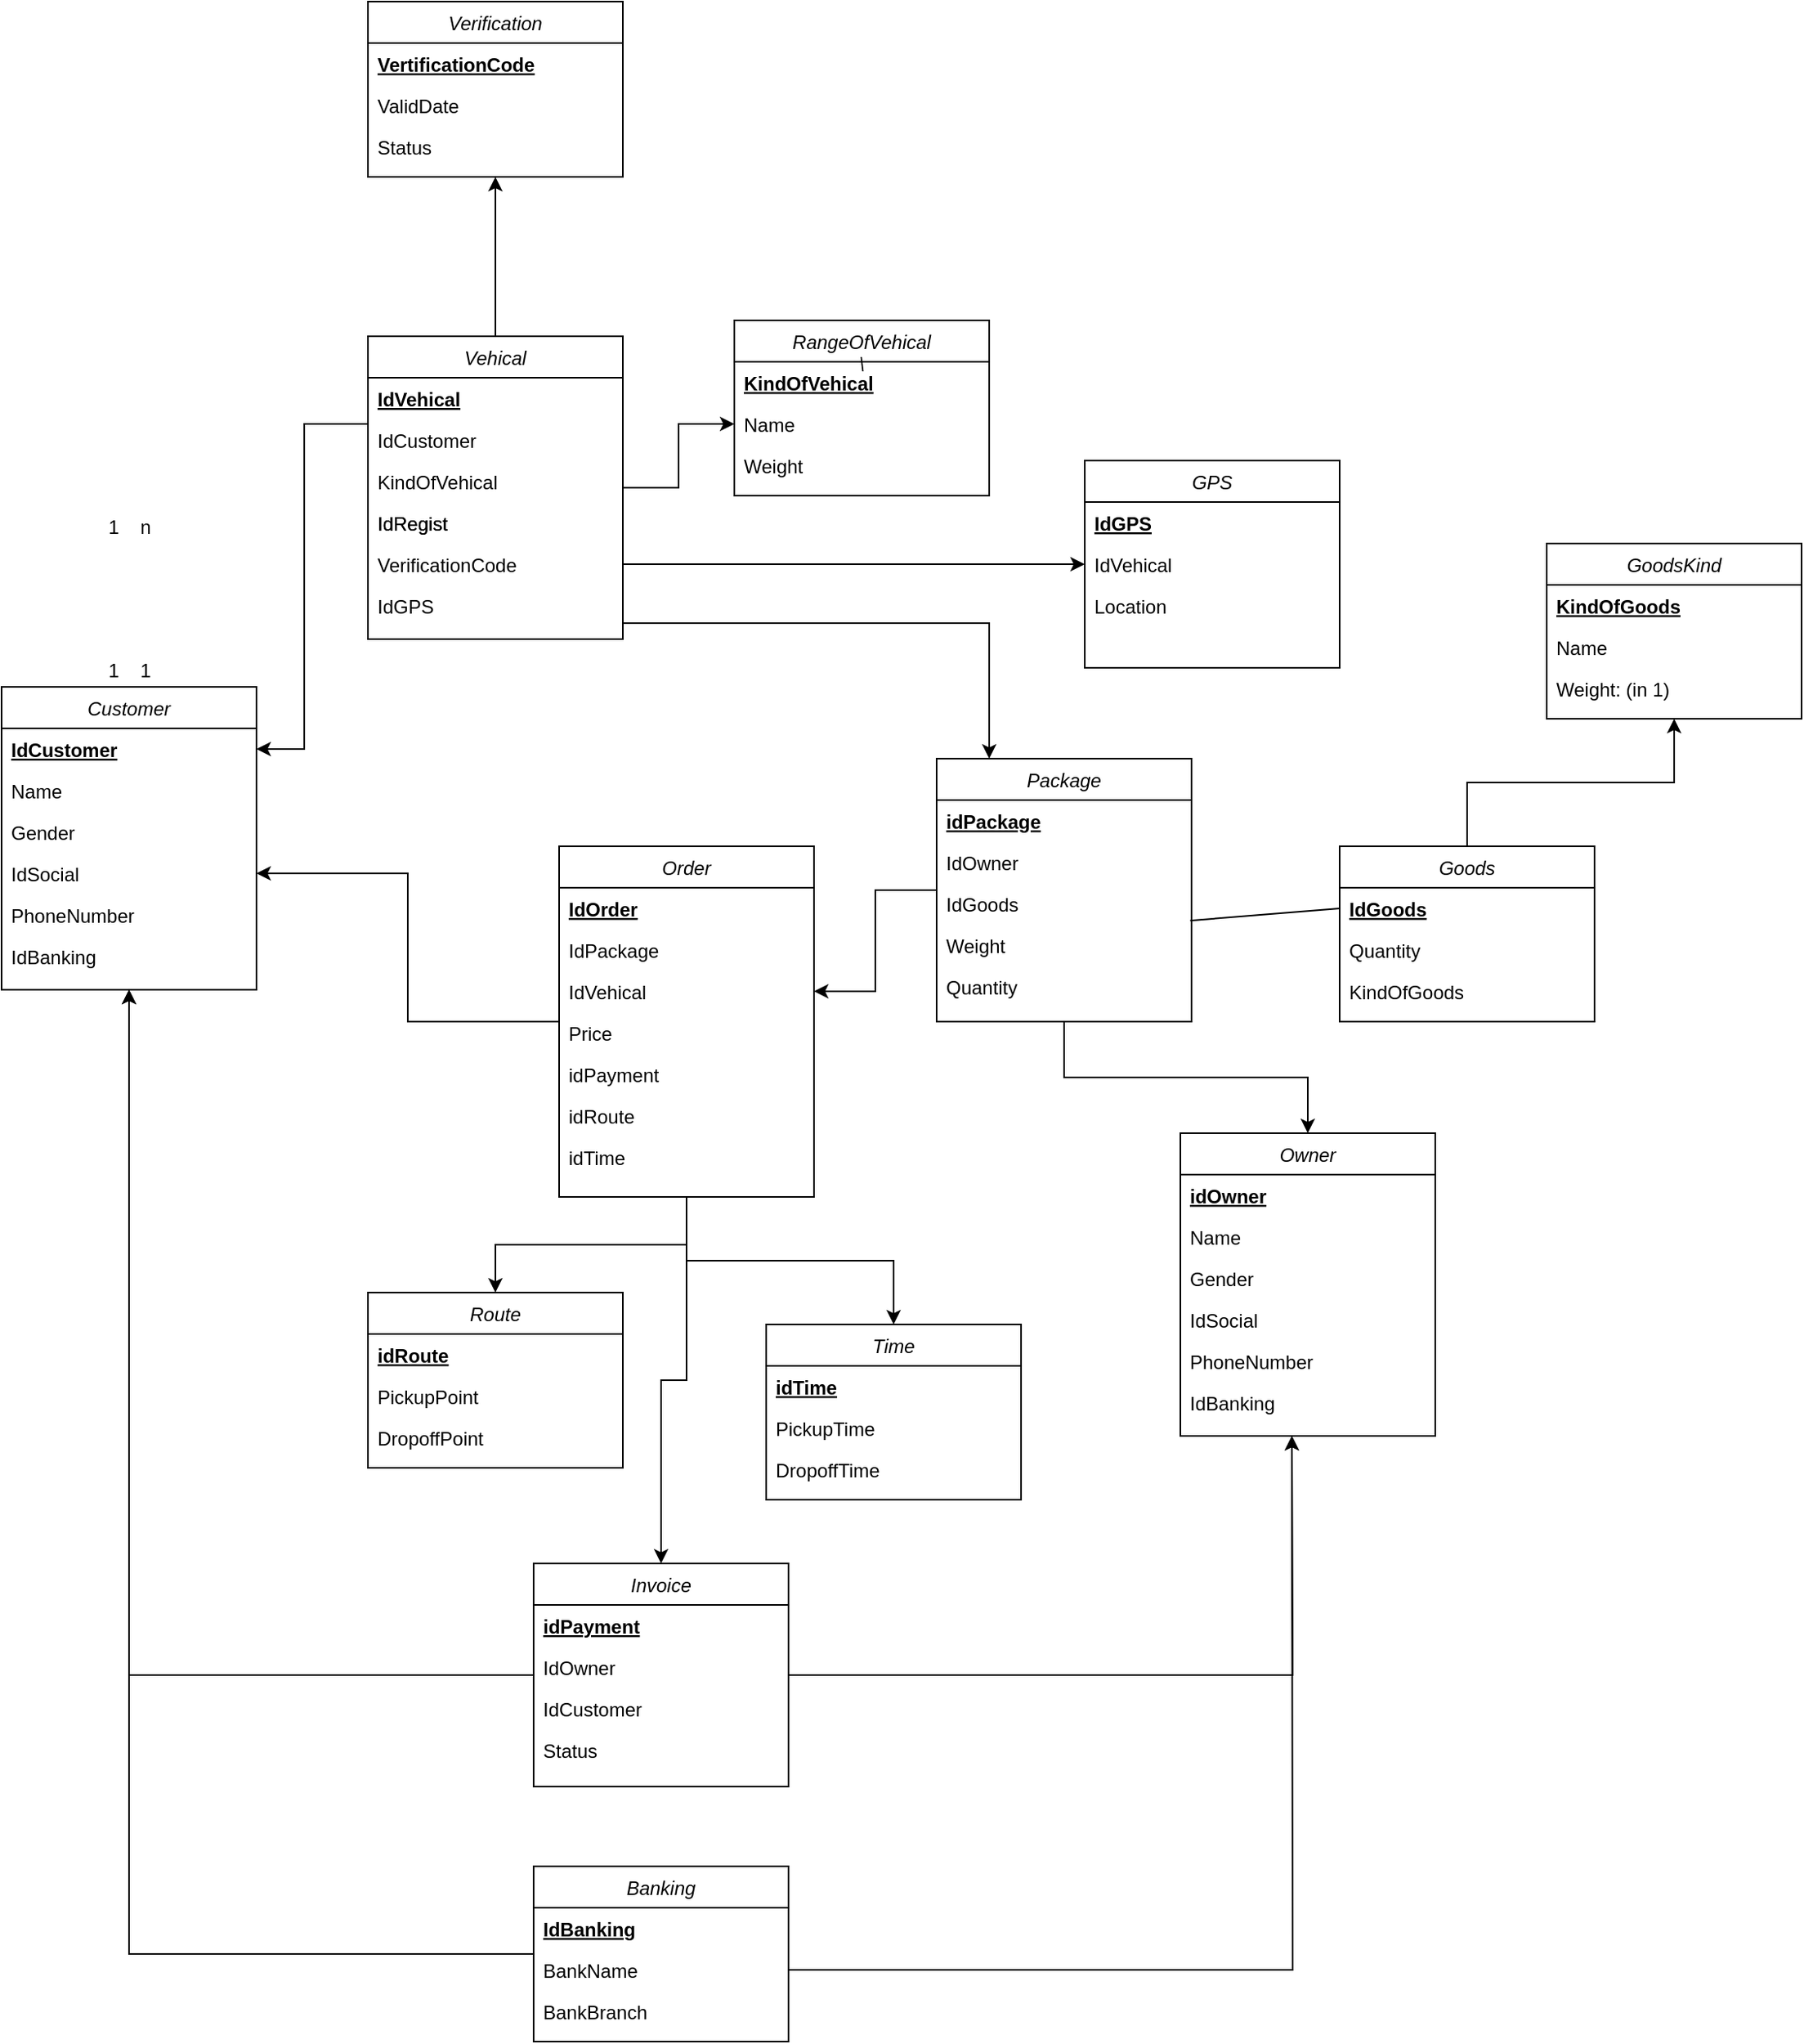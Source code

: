 <mxfile version="14.9.5" type="github"><diagram id="C5RBs43oDa-KdzZeNtuy" name="Page-1"><mxGraphModel dx="1396" dy="2053" grid="1" gridSize="10" guides="1" tooltips="1" connect="1" arrows="1" fold="1" page="1" pageScale="1" pageWidth="827" pageHeight="1169" math="0" shadow="0"><root><mxCell id="WIyWlLk6GJQsqaUBKTNV-0"/><mxCell id="WIyWlLk6GJQsqaUBKTNV-1" parent="WIyWlLk6GJQsqaUBKTNV-0"/><mxCell id="zkfFHV4jXpPFQw0GAbJ--0" value="Customer" style="swimlane;fontStyle=2;align=center;verticalAlign=top;childLayout=stackLayout;horizontal=1;startSize=26;horizontalStack=0;resizeParent=1;resizeLast=0;collapsible=1;marginBottom=0;rounded=0;shadow=0;strokeWidth=1;" parent="WIyWlLk6GJQsqaUBKTNV-1" vertex="1"><mxGeometry x="80" y="250" width="160" height="190" as="geometry"><mxRectangle x="230" y="140" width="160" height="26" as="alternateBounds"/></mxGeometry></mxCell><mxCell id="zkfFHV4jXpPFQw0GAbJ--1" value="IdCustomer" style="text;align=left;verticalAlign=top;spacingLeft=4;spacingRight=4;overflow=hidden;rotatable=0;points=[[0,0.5],[1,0.5]];portConstraint=eastwest;fontStyle=5" parent="zkfFHV4jXpPFQw0GAbJ--0" vertex="1"><mxGeometry y="26" width="160" height="26" as="geometry"/></mxCell><mxCell id="zkfFHV4jXpPFQw0GAbJ--2" value="Name" style="text;align=left;verticalAlign=top;spacingLeft=4;spacingRight=4;overflow=hidden;rotatable=0;points=[[0,0.5],[1,0.5]];portConstraint=eastwest;rounded=0;shadow=0;html=0;" parent="zkfFHV4jXpPFQw0GAbJ--0" vertex="1"><mxGeometry y="52" width="160" height="26" as="geometry"/></mxCell><mxCell id="zkfFHV4jXpPFQw0GAbJ--3" value="Gender" style="text;align=left;verticalAlign=top;spacingLeft=4;spacingRight=4;overflow=hidden;rotatable=0;points=[[0,0.5],[1,0.5]];portConstraint=eastwest;rounded=0;shadow=0;html=0;" parent="zkfFHV4jXpPFQw0GAbJ--0" vertex="1"><mxGeometry y="78" width="160" height="26" as="geometry"/></mxCell><mxCell id="LbnOYdS_xRsqvD0Dt-BC-5" value="IdSocial&#10;" style="text;align=left;verticalAlign=top;spacingLeft=4;spacingRight=4;overflow=hidden;rotatable=0;points=[[0,0.5],[1,0.5]];portConstraint=eastwest;rounded=0;shadow=0;html=0;" vertex="1" parent="zkfFHV4jXpPFQw0GAbJ--0"><mxGeometry y="104" width="160" height="26" as="geometry"/></mxCell><mxCell id="LbnOYdS_xRsqvD0Dt-BC-7" value="PhoneNumber&#10;" style="text;align=left;verticalAlign=top;spacingLeft=4;spacingRight=4;overflow=hidden;rotatable=0;points=[[0,0.5],[1,0.5]];portConstraint=eastwest;rounded=0;shadow=0;html=0;" vertex="1" parent="zkfFHV4jXpPFQw0GAbJ--0"><mxGeometry y="130" width="160" height="26" as="geometry"/></mxCell><mxCell id="LbnOYdS_xRsqvD0Dt-BC-6" value="IdBanking&#10;" style="text;align=left;verticalAlign=top;spacingLeft=4;spacingRight=4;overflow=hidden;rotatable=0;points=[[0,0.5],[1,0.5]];portConstraint=eastwest;rounded=0;shadow=0;html=0;" vertex="1" parent="zkfFHV4jXpPFQw0GAbJ--0"><mxGeometry y="156" width="160" height="26" as="geometry"/></mxCell><mxCell id="LbnOYdS_xRsqvD0Dt-BC-23" style="edgeStyle=orthogonalEdgeStyle;rounded=0;orthogonalLoop=1;jettySize=auto;html=1;" edge="1" parent="WIyWlLk6GJQsqaUBKTNV-1" source="LbnOYdS_xRsqvD0Dt-BC-8" target="zkfFHV4jXpPFQw0GAbJ--0"><mxGeometry relative="1" as="geometry"/></mxCell><mxCell id="LbnOYdS_xRsqvD0Dt-BC-8" value="Banking" style="swimlane;fontStyle=2;align=center;verticalAlign=top;childLayout=stackLayout;horizontal=1;startSize=26;horizontalStack=0;resizeParent=1;resizeLast=0;collapsible=1;marginBottom=0;rounded=0;shadow=0;strokeWidth=1;" vertex="1" parent="WIyWlLk6GJQsqaUBKTNV-1"><mxGeometry x="414" y="990" width="160" height="110" as="geometry"><mxRectangle x="230" y="140" width="160" height="26" as="alternateBounds"/></mxGeometry></mxCell><mxCell id="LbnOYdS_xRsqvD0Dt-BC-9" value="IdBanking&#10;" style="text;align=left;verticalAlign=top;spacingLeft=4;spacingRight=4;overflow=hidden;rotatable=0;points=[[0,0.5],[1,0.5]];portConstraint=eastwest;fontStyle=5" vertex="1" parent="LbnOYdS_xRsqvD0Dt-BC-8"><mxGeometry y="26" width="160" height="26" as="geometry"/></mxCell><mxCell id="LbnOYdS_xRsqvD0Dt-BC-10" value="BankName" style="text;align=left;verticalAlign=top;spacingLeft=4;spacingRight=4;overflow=hidden;rotatable=0;points=[[0,0.5],[1,0.5]];portConstraint=eastwest;rounded=0;shadow=0;html=0;" vertex="1" parent="LbnOYdS_xRsqvD0Dt-BC-8"><mxGeometry y="52" width="160" height="26" as="geometry"/></mxCell><mxCell id="LbnOYdS_xRsqvD0Dt-BC-13" value="BankBranch&#10;" style="text;align=left;verticalAlign=top;spacingLeft=4;spacingRight=4;overflow=hidden;rotatable=0;points=[[0,0.5],[1,0.5]];portConstraint=eastwest;rounded=0;shadow=0;html=0;" vertex="1" parent="LbnOYdS_xRsqvD0Dt-BC-8"><mxGeometry y="78" width="160" height="26" as="geometry"/></mxCell><mxCell id="LbnOYdS_xRsqvD0Dt-BC-16" value="1" style="text;html=1;align=center;verticalAlign=middle;resizable=0;points=[];autosize=1;strokeColor=none;" vertex="1" parent="WIyWlLk6GJQsqaUBKTNV-1"><mxGeometry x="140" y="230" width="20" height="20" as="geometry"/></mxCell><mxCell id="LbnOYdS_xRsqvD0Dt-BC-17" value="n" style="text;html=1;align=center;verticalAlign=middle;resizable=0;points=[];autosize=1;strokeColor=none;" vertex="1" parent="WIyWlLk6GJQsqaUBKTNV-1"><mxGeometry x="160" y="140" width="20" height="20" as="geometry"/></mxCell><mxCell id="LbnOYdS_xRsqvD0Dt-BC-18" value="1" style="text;html=1;align=center;verticalAlign=middle;resizable=0;points=[];autosize=1;strokeColor=none;" vertex="1" parent="WIyWlLk6GJQsqaUBKTNV-1"><mxGeometry x="140" y="140" width="20" height="20" as="geometry"/></mxCell><mxCell id="LbnOYdS_xRsqvD0Dt-BC-19" value="1" style="text;html=1;align=center;verticalAlign=middle;resizable=0;points=[];autosize=1;strokeColor=none;" vertex="1" parent="WIyWlLk6GJQsqaUBKTNV-1"><mxGeometry x="160" y="230" width="20" height="20" as="geometry"/></mxCell><mxCell id="LbnOYdS_xRsqvD0Dt-BC-39" style="edgeStyle=orthogonalEdgeStyle;rounded=0;orthogonalLoop=1;jettySize=auto;html=1;entryX=1;entryY=0.5;entryDx=0;entryDy=0;" edge="1" parent="WIyWlLk6GJQsqaUBKTNV-1" source="LbnOYdS_xRsqvD0Dt-BC-24" target="zkfFHV4jXpPFQw0GAbJ--1"><mxGeometry relative="1" as="geometry"><Array as="points"><mxPoint x="270" y="85"/><mxPoint x="270" y="289"/></Array></mxGeometry></mxCell><mxCell id="LbnOYdS_xRsqvD0Dt-BC-41" style="edgeStyle=orthogonalEdgeStyle;rounded=0;orthogonalLoop=1;jettySize=auto;html=1;entryX=0;entryY=0.5;entryDx=0;entryDy=0;" edge="1" parent="WIyWlLk6GJQsqaUBKTNV-1" source="LbnOYdS_xRsqvD0Dt-BC-24" target="LbnOYdS_xRsqvD0Dt-BC-33"><mxGeometry relative="1" as="geometry"/></mxCell><mxCell id="LbnOYdS_xRsqvD0Dt-BC-134" style="edgeStyle=orthogonalEdgeStyle;rounded=0;orthogonalLoop=1;jettySize=auto;html=1;entryX=0.5;entryY=1;entryDx=0;entryDy=0;" edge="1" parent="WIyWlLk6GJQsqaUBKTNV-1" source="LbnOYdS_xRsqvD0Dt-BC-24" target="LbnOYdS_xRsqvD0Dt-BC-125"><mxGeometry relative="1" as="geometry"/></mxCell><mxCell id="LbnOYdS_xRsqvD0Dt-BC-143" style="edgeStyle=orthogonalEdgeStyle;rounded=0;orthogonalLoop=1;jettySize=auto;html=1;" edge="1" parent="WIyWlLk6GJQsqaUBKTNV-1" source="LbnOYdS_xRsqvD0Dt-BC-24" target="LbnOYdS_xRsqvD0Dt-BC-59"><mxGeometry relative="1" as="geometry"><Array as="points"><mxPoint x="700" y="210"/></Array></mxGeometry></mxCell><mxCell id="LbnOYdS_xRsqvD0Dt-BC-24" value="Vehical&#10;" style="swimlane;fontStyle=2;align=center;verticalAlign=top;childLayout=stackLayout;horizontal=1;startSize=26;horizontalStack=0;resizeParent=1;resizeLast=0;collapsible=1;marginBottom=0;rounded=0;shadow=0;strokeWidth=1;" vertex="1" parent="WIyWlLk6GJQsqaUBKTNV-1"><mxGeometry x="310" y="30" width="160" height="190" as="geometry"><mxRectangle x="230" y="140" width="160" height="26" as="alternateBounds"/></mxGeometry></mxCell><mxCell id="LbnOYdS_xRsqvD0Dt-BC-25" value="IdVehical&#10;" style="text;align=left;verticalAlign=top;spacingLeft=4;spacingRight=4;overflow=hidden;rotatable=0;points=[[0,0.5],[1,0.5]];portConstraint=eastwest;fontStyle=5" vertex="1" parent="LbnOYdS_xRsqvD0Dt-BC-24"><mxGeometry y="26" width="160" height="26" as="geometry"/></mxCell><mxCell id="LbnOYdS_xRsqvD0Dt-BC-26" value="IdCustomer" style="text;align=left;verticalAlign=top;spacingLeft=4;spacingRight=4;overflow=hidden;rotatable=0;points=[[0,0.5],[1,0.5]];portConstraint=eastwest;rounded=0;shadow=0;html=0;" vertex="1" parent="LbnOYdS_xRsqvD0Dt-BC-24"><mxGeometry y="52" width="160" height="26" as="geometry"/></mxCell><mxCell id="LbnOYdS_xRsqvD0Dt-BC-27" value="KindOfVehical&#10;&#10;" style="text;align=left;verticalAlign=top;spacingLeft=4;spacingRight=4;overflow=hidden;rotatable=0;points=[[0,0.5],[1,0.5]];portConstraint=eastwest;rounded=0;shadow=0;html=0;" vertex="1" parent="LbnOYdS_xRsqvD0Dt-BC-24"><mxGeometry y="78" width="160" height="26" as="geometry"/></mxCell><mxCell id="LbnOYdS_xRsqvD0Dt-BC-75" value="IdRegist" style="text;align=left;verticalAlign=top;spacingLeft=4;spacingRight=4;overflow=hidden;rotatable=0;points=[[0,0.5],[1,0.5]];portConstraint=eastwest;rounded=0;shadow=0;html=0;" vertex="1" parent="LbnOYdS_xRsqvD0Dt-BC-24"><mxGeometry y="104" width="160" height="26" as="geometry"/></mxCell><mxCell id="LbnOYdS_xRsqvD0Dt-BC-76" value="VerificationCode" style="text;align=left;verticalAlign=top;spacingLeft=4;spacingRight=4;overflow=hidden;rotatable=0;points=[[0,0.5],[1,0.5]];portConstraint=eastwest;rounded=0;shadow=0;html=0;" vertex="1" parent="LbnOYdS_xRsqvD0Dt-BC-24"><mxGeometry y="130" width="160" height="26" as="geometry"/></mxCell><mxCell id="LbnOYdS_xRsqvD0Dt-BC-86" value="IdGPS" style="text;align=left;verticalAlign=top;spacingLeft=4;spacingRight=4;overflow=hidden;rotatable=0;points=[[0,0.5],[1,0.5]];portConstraint=eastwest;rounded=0;shadow=0;html=0;" vertex="1" parent="LbnOYdS_xRsqvD0Dt-BC-24"><mxGeometry y="156" width="160" height="26" as="geometry"/></mxCell><mxCell id="LbnOYdS_xRsqvD0Dt-BC-31" value="RangeOfVehical&#10;\" style="swimlane;fontStyle=2;align=center;verticalAlign=top;childLayout=stackLayout;horizontal=1;startSize=26;horizontalStack=0;resizeParent=1;resizeLast=0;collapsible=1;marginBottom=0;rounded=0;shadow=0;strokeWidth=1;" vertex="1" parent="WIyWlLk6GJQsqaUBKTNV-1"><mxGeometry x="540" y="20" width="160" height="110" as="geometry"><mxRectangle x="230" y="140" width="160" height="26" as="alternateBounds"/></mxGeometry></mxCell><mxCell id="LbnOYdS_xRsqvD0Dt-BC-32" value="KindOfVehical" style="text;align=left;verticalAlign=top;spacingLeft=4;spacingRight=4;overflow=hidden;rotatable=0;points=[[0,0.5],[1,0.5]];portConstraint=eastwest;fontStyle=5" vertex="1" parent="LbnOYdS_xRsqvD0Dt-BC-31"><mxGeometry y="26" width="160" height="26" as="geometry"/></mxCell><mxCell id="LbnOYdS_xRsqvD0Dt-BC-33" value="Name" style="text;align=left;verticalAlign=top;spacingLeft=4;spacingRight=4;overflow=hidden;rotatable=0;points=[[0,0.5],[1,0.5]];portConstraint=eastwest;rounded=0;shadow=0;html=0;" vertex="1" parent="LbnOYdS_xRsqvD0Dt-BC-31"><mxGeometry y="52" width="160" height="26" as="geometry"/></mxCell><mxCell id="LbnOYdS_xRsqvD0Dt-BC-34" value="Weight" style="text;align=left;verticalAlign=top;spacingLeft=4;spacingRight=4;overflow=hidden;rotatable=0;points=[[0,0.5],[1,0.5]];portConstraint=eastwest;rounded=0;shadow=0;html=0;" vertex="1" parent="LbnOYdS_xRsqvD0Dt-BC-31"><mxGeometry y="78" width="160" height="26" as="geometry"/></mxCell><mxCell id="LbnOYdS_xRsqvD0Dt-BC-58" style="edgeStyle=orthogonalEdgeStyle;rounded=0;orthogonalLoop=1;jettySize=auto;html=1;entryX=0.5;entryY=1;entryDx=0;entryDy=0;" edge="1" parent="WIyWlLk6GJQsqaUBKTNV-1" source="LbnOYdS_xRsqvD0Dt-BC-42" target="LbnOYdS_xRsqvD0Dt-BC-50"><mxGeometry relative="1" as="geometry"/></mxCell><mxCell id="LbnOYdS_xRsqvD0Dt-BC-42" value="Goods" style="swimlane;fontStyle=2;align=center;verticalAlign=top;childLayout=stackLayout;horizontal=1;startSize=26;horizontalStack=0;resizeParent=1;resizeLast=0;collapsible=1;marginBottom=0;rounded=0;shadow=0;strokeWidth=1;" vertex="1" parent="WIyWlLk6GJQsqaUBKTNV-1"><mxGeometry x="920" y="350" width="160" height="110" as="geometry"><mxRectangle x="230" y="140" width="160" height="26" as="alternateBounds"/></mxGeometry></mxCell><mxCell id="LbnOYdS_xRsqvD0Dt-BC-43" value="IdGoods&#10;" style="text;align=left;verticalAlign=top;spacingLeft=4;spacingRight=4;overflow=hidden;rotatable=0;points=[[0,0.5],[1,0.5]];portConstraint=eastwest;fontStyle=5" vertex="1" parent="LbnOYdS_xRsqvD0Dt-BC-42"><mxGeometry y="26" width="160" height="26" as="geometry"/></mxCell><mxCell id="LbnOYdS_xRsqvD0Dt-BC-44" value="Quantity" style="text;align=left;verticalAlign=top;spacingLeft=4;spacingRight=4;overflow=hidden;rotatable=0;points=[[0,0.5],[1,0.5]];portConstraint=eastwest;rounded=0;shadow=0;html=0;" vertex="1" parent="LbnOYdS_xRsqvD0Dt-BC-42"><mxGeometry y="52" width="160" height="26" as="geometry"/></mxCell><mxCell id="LbnOYdS_xRsqvD0Dt-BC-45" value="KindOfGoods&#10;" style="text;align=left;verticalAlign=top;spacingLeft=4;spacingRight=4;overflow=hidden;rotatable=0;points=[[0,0.5],[1,0.5]];portConstraint=eastwest;rounded=0;shadow=0;html=0;" vertex="1" parent="LbnOYdS_xRsqvD0Dt-BC-42"><mxGeometry y="78" width="160" height="26" as="geometry"/></mxCell><mxCell id="LbnOYdS_xRsqvD0Dt-BC-50" value="GoodsKind" style="swimlane;fontStyle=2;align=center;verticalAlign=top;childLayout=stackLayout;horizontal=1;startSize=26;horizontalStack=0;resizeParent=1;resizeLast=0;collapsible=1;marginBottom=0;rounded=0;shadow=0;strokeWidth=1;" vertex="1" parent="WIyWlLk6GJQsqaUBKTNV-1"><mxGeometry x="1050" y="160" width="160" height="110" as="geometry"><mxRectangle x="230" y="140" width="160" height="26" as="alternateBounds"/></mxGeometry></mxCell><mxCell id="LbnOYdS_xRsqvD0Dt-BC-51" value="KindOfGoods" style="text;align=left;verticalAlign=top;spacingLeft=4;spacingRight=4;overflow=hidden;rotatable=0;points=[[0,0.5],[1,0.5]];portConstraint=eastwest;fontStyle=5" vertex="1" parent="LbnOYdS_xRsqvD0Dt-BC-50"><mxGeometry y="26" width="160" height="26" as="geometry"/></mxCell><mxCell id="LbnOYdS_xRsqvD0Dt-BC-52" value="Name" style="text;align=left;verticalAlign=top;spacingLeft=4;spacingRight=4;overflow=hidden;rotatable=0;points=[[0,0.5],[1,0.5]];portConstraint=eastwest;rounded=0;shadow=0;html=0;" vertex="1" parent="LbnOYdS_xRsqvD0Dt-BC-50"><mxGeometry y="52" width="160" height="26" as="geometry"/></mxCell><mxCell id="LbnOYdS_xRsqvD0Dt-BC-53" value="Weight: (in 1)" style="text;align=left;verticalAlign=top;spacingLeft=4;spacingRight=4;overflow=hidden;rotatable=0;points=[[0,0.5],[1,0.5]];portConstraint=eastwest;rounded=0;shadow=0;html=0;" vertex="1" parent="LbnOYdS_xRsqvD0Dt-BC-50"><mxGeometry y="78" width="160" height="26" as="geometry"/></mxCell><mxCell id="LbnOYdS_xRsqvD0Dt-BC-89" style="edgeStyle=orthogonalEdgeStyle;rounded=0;orthogonalLoop=1;jettySize=auto;html=1;entryX=1;entryY=0.5;entryDx=0;entryDy=0;" edge="1" parent="WIyWlLk6GJQsqaUBKTNV-1" source="LbnOYdS_xRsqvD0Dt-BC-59" target="LbnOYdS_xRsqvD0Dt-BC-70"><mxGeometry relative="1" as="geometry"/></mxCell><mxCell id="LbnOYdS_xRsqvD0Dt-BC-144" style="edgeStyle=orthogonalEdgeStyle;rounded=0;orthogonalLoop=1;jettySize=auto;html=1;entryX=0.5;entryY=0;entryDx=0;entryDy=0;" edge="1" parent="WIyWlLk6GJQsqaUBKTNV-1" source="LbnOYdS_xRsqvD0Dt-BC-59" target="LbnOYdS_xRsqvD0Dt-BC-112"><mxGeometry relative="1" as="geometry"/></mxCell><mxCell id="LbnOYdS_xRsqvD0Dt-BC-59" value="Package&#10;" style="swimlane;fontStyle=2;align=center;verticalAlign=top;childLayout=stackLayout;horizontal=1;startSize=26;horizontalStack=0;resizeParent=1;resizeLast=0;collapsible=1;marginBottom=0;rounded=0;shadow=0;strokeWidth=1;" vertex="1" parent="WIyWlLk6GJQsqaUBKTNV-1"><mxGeometry x="667" y="295" width="160" height="165" as="geometry"><mxRectangle x="230" y="140" width="160" height="26" as="alternateBounds"/></mxGeometry></mxCell><mxCell id="LbnOYdS_xRsqvD0Dt-BC-60" value="idPackage" style="text;align=left;verticalAlign=top;spacingLeft=4;spacingRight=4;overflow=hidden;rotatable=0;points=[[0,0.5],[1,0.5]];portConstraint=eastwest;fontStyle=5" vertex="1" parent="LbnOYdS_xRsqvD0Dt-BC-59"><mxGeometry y="26" width="160" height="26" as="geometry"/></mxCell><mxCell id="LbnOYdS_xRsqvD0Dt-BC-61" value="IdOwner" style="text;align=left;verticalAlign=top;spacingLeft=4;spacingRight=4;overflow=hidden;rotatable=0;points=[[0,0.5],[1,0.5]];portConstraint=eastwest;rounded=0;shadow=0;html=0;" vertex="1" parent="LbnOYdS_xRsqvD0Dt-BC-59"><mxGeometry y="52" width="160" height="26" as="geometry"/></mxCell><mxCell id="LbnOYdS_xRsqvD0Dt-BC-62" value="IdGoods" style="text;align=left;verticalAlign=top;spacingLeft=4;spacingRight=4;overflow=hidden;rotatable=0;points=[[0,0.5],[1,0.5]];portConstraint=eastwest;rounded=0;shadow=0;html=0;" vertex="1" parent="LbnOYdS_xRsqvD0Dt-BC-59"><mxGeometry y="78" width="160" height="26" as="geometry"/></mxCell><mxCell id="LbnOYdS_xRsqvD0Dt-BC-64" value="Weight" style="text;align=left;verticalAlign=top;spacingLeft=4;spacingRight=4;overflow=hidden;rotatable=0;points=[[0,0.5],[1,0.5]];portConstraint=eastwest;rounded=0;shadow=0;html=0;" vertex="1" parent="LbnOYdS_xRsqvD0Dt-BC-59"><mxGeometry y="104" width="160" height="26" as="geometry"/></mxCell><mxCell id="LbnOYdS_xRsqvD0Dt-BC-65" value="Quantity" style="text;align=left;verticalAlign=top;spacingLeft=4;spacingRight=4;overflow=hidden;rotatable=0;points=[[0,0.5],[1,0.5]];portConstraint=eastwest;rounded=0;shadow=0;html=0;" vertex="1" parent="LbnOYdS_xRsqvD0Dt-BC-59"><mxGeometry y="130" width="160" height="26" as="geometry"/></mxCell><mxCell id="LbnOYdS_xRsqvD0Dt-BC-66" value="" style="endArrow=none;html=1;exitX=0;exitY=0.5;exitDx=0;exitDy=0;entryX=0.995;entryY=-0.092;entryDx=0;entryDy=0;entryPerimeter=0;" edge="1" parent="WIyWlLk6GJQsqaUBKTNV-1" source="LbnOYdS_xRsqvD0Dt-BC-43" target="LbnOYdS_xRsqvD0Dt-BC-64"><mxGeometry width="50" height="50" relative="1" as="geometry"><mxPoint x="660" y="360" as="sourcePoint"/><mxPoint x="710" y="310" as="targetPoint"/></mxGeometry></mxCell><mxCell id="LbnOYdS_xRsqvD0Dt-BC-103" style="edgeStyle=orthogonalEdgeStyle;rounded=0;orthogonalLoop=1;jettySize=auto;html=1;" edge="1" parent="WIyWlLk6GJQsqaUBKTNV-1" source="LbnOYdS_xRsqvD0Dt-BC-67" target="LbnOYdS_xRsqvD0Dt-BC-91"><mxGeometry relative="1" as="geometry"/></mxCell><mxCell id="LbnOYdS_xRsqvD0Dt-BC-104" style="edgeStyle=orthogonalEdgeStyle;rounded=0;orthogonalLoop=1;jettySize=auto;html=1;entryX=0.5;entryY=0;entryDx=0;entryDy=0;" edge="1" parent="WIyWlLk6GJQsqaUBKTNV-1" source="LbnOYdS_xRsqvD0Dt-BC-67" target="LbnOYdS_xRsqvD0Dt-BC-97"><mxGeometry relative="1" as="geometry"/></mxCell><mxCell id="LbnOYdS_xRsqvD0Dt-BC-111" style="edgeStyle=orthogonalEdgeStyle;rounded=0;orthogonalLoop=1;jettySize=auto;html=1;" edge="1" parent="WIyWlLk6GJQsqaUBKTNV-1" source="LbnOYdS_xRsqvD0Dt-BC-67" target="LbnOYdS_xRsqvD0Dt-BC-105"><mxGeometry relative="1" as="geometry"/></mxCell><mxCell id="LbnOYdS_xRsqvD0Dt-BC-138" style="edgeStyle=orthogonalEdgeStyle;rounded=0;orthogonalLoop=1;jettySize=auto;html=1;entryX=1;entryY=0.5;entryDx=0;entryDy=0;" edge="1" parent="WIyWlLk6GJQsqaUBKTNV-1" source="LbnOYdS_xRsqvD0Dt-BC-67" target="LbnOYdS_xRsqvD0Dt-BC-5"><mxGeometry relative="1" as="geometry"/></mxCell><mxCell id="LbnOYdS_xRsqvD0Dt-BC-67" value="Order" style="swimlane;fontStyle=2;align=center;verticalAlign=top;childLayout=stackLayout;horizontal=1;startSize=26;horizontalStack=0;resizeParent=1;resizeLast=0;collapsible=1;marginBottom=0;rounded=0;shadow=0;strokeWidth=1;" vertex="1" parent="WIyWlLk6GJQsqaUBKTNV-1"><mxGeometry x="430" y="350" width="160" height="220" as="geometry"><mxRectangle x="230" y="140" width="160" height="26" as="alternateBounds"/></mxGeometry></mxCell><mxCell id="LbnOYdS_xRsqvD0Dt-BC-68" value="IdOrder" style="text;align=left;verticalAlign=top;spacingLeft=4;spacingRight=4;overflow=hidden;rotatable=0;points=[[0,0.5],[1,0.5]];portConstraint=eastwest;fontStyle=5" vertex="1" parent="LbnOYdS_xRsqvD0Dt-BC-67"><mxGeometry y="26" width="160" height="26" as="geometry"/></mxCell><mxCell id="LbnOYdS_xRsqvD0Dt-BC-69" value="IdPackage" style="text;align=left;verticalAlign=top;spacingLeft=4;spacingRight=4;overflow=hidden;rotatable=0;points=[[0,0.5],[1,0.5]];portConstraint=eastwest;rounded=0;shadow=0;html=0;" vertex="1" parent="LbnOYdS_xRsqvD0Dt-BC-67"><mxGeometry y="52" width="160" height="26" as="geometry"/></mxCell><mxCell id="LbnOYdS_xRsqvD0Dt-BC-70" value="IdVehical" style="text;align=left;verticalAlign=top;spacingLeft=4;spacingRight=4;overflow=hidden;rotatable=0;points=[[0,0.5],[1,0.5]];portConstraint=eastwest;rounded=0;shadow=0;html=0;" vertex="1" parent="LbnOYdS_xRsqvD0Dt-BC-67"><mxGeometry y="78" width="160" height="26" as="geometry"/></mxCell><mxCell id="LbnOYdS_xRsqvD0Dt-BC-71" value="Price" style="text;align=left;verticalAlign=top;spacingLeft=4;spacingRight=4;overflow=hidden;rotatable=0;points=[[0,0.5],[1,0.5]];portConstraint=eastwest;rounded=0;shadow=0;html=0;" vertex="1" parent="LbnOYdS_xRsqvD0Dt-BC-67"><mxGeometry y="104" width="160" height="26" as="geometry"/></mxCell><mxCell id="LbnOYdS_xRsqvD0Dt-BC-72" value="idPayment" style="text;align=left;verticalAlign=top;spacingLeft=4;spacingRight=4;overflow=hidden;rotatable=0;points=[[0,0.5],[1,0.5]];portConstraint=eastwest;rounded=0;shadow=0;html=0;" vertex="1" parent="LbnOYdS_xRsqvD0Dt-BC-67"><mxGeometry y="130" width="160" height="26" as="geometry"/></mxCell><mxCell id="LbnOYdS_xRsqvD0Dt-BC-73" value="idRoute" style="text;align=left;verticalAlign=top;spacingLeft=4;spacingRight=4;overflow=hidden;rotatable=0;points=[[0,0.5],[1,0.5]];portConstraint=eastwest;rounded=0;shadow=0;html=0;" vertex="1" parent="LbnOYdS_xRsqvD0Dt-BC-67"><mxGeometry y="156" width="160" height="26" as="geometry"/></mxCell><mxCell id="LbnOYdS_xRsqvD0Dt-BC-90" value="idTime" style="text;align=left;verticalAlign=top;spacingLeft=4;spacingRight=4;overflow=hidden;rotatable=0;points=[[0,0.5],[1,0.5]];portConstraint=eastwest;rounded=0;shadow=0;html=0;" vertex="1" parent="LbnOYdS_xRsqvD0Dt-BC-67"><mxGeometry y="182" width="160" height="26" as="geometry"/></mxCell><mxCell id="LbnOYdS_xRsqvD0Dt-BC-74" value="IdRegist" style="text;align=left;verticalAlign=top;spacingLeft=4;spacingRight=4;overflow=hidden;rotatable=0;points=[[0,0.5],[1,0.5]];portConstraint=eastwest;rounded=0;shadow=0;html=0;" vertex="1" parent="WIyWlLk6GJQsqaUBKTNV-1"><mxGeometry x="310" y="134" width="160" height="26" as="geometry"/></mxCell><mxCell id="LbnOYdS_xRsqvD0Dt-BC-79" value="GPS" style="swimlane;fontStyle=2;align=center;verticalAlign=top;childLayout=stackLayout;horizontal=1;startSize=26;horizontalStack=0;resizeParent=1;resizeLast=0;collapsible=1;marginBottom=0;rounded=0;shadow=0;strokeWidth=1;" vertex="1" parent="WIyWlLk6GJQsqaUBKTNV-1"><mxGeometry x="760" y="108" width="160" height="130" as="geometry"><mxRectangle x="230" y="140" width="160" height="26" as="alternateBounds"/></mxGeometry></mxCell><mxCell id="LbnOYdS_xRsqvD0Dt-BC-80" value="IdGPS" style="text;align=left;verticalAlign=top;spacingLeft=4;spacingRight=4;overflow=hidden;rotatable=0;points=[[0,0.5],[1,0.5]];portConstraint=eastwest;fontStyle=5" vertex="1" parent="LbnOYdS_xRsqvD0Dt-BC-79"><mxGeometry y="26" width="160" height="26" as="geometry"/></mxCell><mxCell id="LbnOYdS_xRsqvD0Dt-BC-81" value="IdVehical" style="text;align=left;verticalAlign=top;spacingLeft=4;spacingRight=4;overflow=hidden;rotatable=0;points=[[0,0.5],[1,0.5]];portConstraint=eastwest;rounded=0;shadow=0;html=0;" vertex="1" parent="LbnOYdS_xRsqvD0Dt-BC-79"><mxGeometry y="52" width="160" height="26" as="geometry"/></mxCell><mxCell id="LbnOYdS_xRsqvD0Dt-BC-82" value="Location&#10;" style="text;align=left;verticalAlign=top;spacingLeft=4;spacingRight=4;overflow=hidden;rotatable=0;points=[[0,0.5],[1,0.5]];portConstraint=eastwest;rounded=0;shadow=0;html=0;" vertex="1" parent="LbnOYdS_xRsqvD0Dt-BC-79"><mxGeometry y="78" width="160" height="26" as="geometry"/></mxCell><mxCell id="LbnOYdS_xRsqvD0Dt-BC-88" style="edgeStyle=orthogonalEdgeStyle;rounded=0;orthogonalLoop=1;jettySize=auto;html=1;" edge="1" parent="WIyWlLk6GJQsqaUBKTNV-1" source="LbnOYdS_xRsqvD0Dt-BC-76" target="LbnOYdS_xRsqvD0Dt-BC-79"><mxGeometry relative="1" as="geometry"><Array as="points"><mxPoint x="700" y="173"/><mxPoint x="700" y="173"/></Array></mxGeometry></mxCell><mxCell id="LbnOYdS_xRsqvD0Dt-BC-91" value="Route" style="swimlane;fontStyle=2;align=center;verticalAlign=top;childLayout=stackLayout;horizontal=1;startSize=26;horizontalStack=0;resizeParent=1;resizeLast=0;collapsible=1;marginBottom=0;rounded=0;shadow=0;strokeWidth=1;" vertex="1" parent="WIyWlLk6GJQsqaUBKTNV-1"><mxGeometry x="310" y="630" width="160" height="110" as="geometry"><mxRectangle x="230" y="140" width="160" height="26" as="alternateBounds"/></mxGeometry></mxCell><mxCell id="LbnOYdS_xRsqvD0Dt-BC-92" value="idRoute" style="text;align=left;verticalAlign=top;spacingLeft=4;spacingRight=4;overflow=hidden;rotatable=0;points=[[0,0.5],[1,0.5]];portConstraint=eastwest;fontStyle=5" vertex="1" parent="LbnOYdS_xRsqvD0Dt-BC-91"><mxGeometry y="26" width="160" height="26" as="geometry"/></mxCell><mxCell id="LbnOYdS_xRsqvD0Dt-BC-93" value="PickupPoint" style="text;align=left;verticalAlign=top;spacingLeft=4;spacingRight=4;overflow=hidden;rotatable=0;points=[[0,0.5],[1,0.5]];portConstraint=eastwest;rounded=0;shadow=0;html=0;" vertex="1" parent="LbnOYdS_xRsqvD0Dt-BC-91"><mxGeometry y="52" width="160" height="26" as="geometry"/></mxCell><mxCell id="LbnOYdS_xRsqvD0Dt-BC-94" value="DropoffPoint&#10;" style="text;align=left;verticalAlign=top;spacingLeft=4;spacingRight=4;overflow=hidden;rotatable=0;points=[[0,0.5],[1,0.5]];portConstraint=eastwest;rounded=0;shadow=0;html=0;" vertex="1" parent="LbnOYdS_xRsqvD0Dt-BC-91"><mxGeometry y="78" width="160" height="26" as="geometry"/></mxCell><mxCell id="LbnOYdS_xRsqvD0Dt-BC-97" value="Time" style="swimlane;fontStyle=2;align=center;verticalAlign=top;childLayout=stackLayout;horizontal=1;startSize=26;horizontalStack=0;resizeParent=1;resizeLast=0;collapsible=1;marginBottom=0;rounded=0;shadow=0;strokeWidth=1;" vertex="1" parent="WIyWlLk6GJQsqaUBKTNV-1"><mxGeometry x="560" y="650" width="160" height="110" as="geometry"><mxRectangle x="230" y="140" width="160" height="26" as="alternateBounds"/></mxGeometry></mxCell><mxCell id="LbnOYdS_xRsqvD0Dt-BC-98" value="idTime&#10;" style="text;align=left;verticalAlign=top;spacingLeft=4;spacingRight=4;overflow=hidden;rotatable=0;points=[[0,0.5],[1,0.5]];portConstraint=eastwest;fontStyle=5" vertex="1" parent="LbnOYdS_xRsqvD0Dt-BC-97"><mxGeometry y="26" width="160" height="26" as="geometry"/></mxCell><mxCell id="LbnOYdS_xRsqvD0Dt-BC-99" value="PickupTime" style="text;align=left;verticalAlign=top;spacingLeft=4;spacingRight=4;overflow=hidden;rotatable=0;points=[[0,0.5],[1,0.5]];portConstraint=eastwest;rounded=0;shadow=0;html=0;" vertex="1" parent="LbnOYdS_xRsqvD0Dt-BC-97"><mxGeometry y="52" width="160" height="26" as="geometry"/></mxCell><mxCell id="LbnOYdS_xRsqvD0Dt-BC-100" value="DropoffTime" style="text;align=left;verticalAlign=top;spacingLeft=4;spacingRight=4;overflow=hidden;rotatable=0;points=[[0,0.5],[1,0.5]];portConstraint=eastwest;rounded=0;shadow=0;html=0;" vertex="1" parent="LbnOYdS_xRsqvD0Dt-BC-97"><mxGeometry y="78" width="160" height="26" as="geometry"/></mxCell><mxCell id="LbnOYdS_xRsqvD0Dt-BC-122" style="edgeStyle=orthogonalEdgeStyle;rounded=0;orthogonalLoop=1;jettySize=auto;html=1;" edge="1" parent="WIyWlLk6GJQsqaUBKTNV-1" source="LbnOYdS_xRsqvD0Dt-BC-105"><mxGeometry relative="1" as="geometry"><mxPoint x="890" y="720" as="targetPoint"/></mxGeometry></mxCell><mxCell id="LbnOYdS_xRsqvD0Dt-BC-123" style="edgeStyle=orthogonalEdgeStyle;rounded=0;orthogonalLoop=1;jettySize=auto;html=1;entryX=0.5;entryY=1;entryDx=0;entryDy=0;" edge="1" parent="WIyWlLk6GJQsqaUBKTNV-1" source="LbnOYdS_xRsqvD0Dt-BC-105" target="zkfFHV4jXpPFQw0GAbJ--0"><mxGeometry relative="1" as="geometry"/></mxCell><mxCell id="LbnOYdS_xRsqvD0Dt-BC-105" value="Invoice" style="swimlane;fontStyle=2;align=center;verticalAlign=top;childLayout=stackLayout;horizontal=1;startSize=26;horizontalStack=0;resizeParent=1;resizeLast=0;collapsible=1;marginBottom=0;rounded=0;shadow=0;strokeWidth=1;" vertex="1" parent="WIyWlLk6GJQsqaUBKTNV-1"><mxGeometry x="414" y="800" width="160" height="140" as="geometry"><mxRectangle x="230" y="140" width="160" height="26" as="alternateBounds"/></mxGeometry></mxCell><mxCell id="LbnOYdS_xRsqvD0Dt-BC-106" value="idPayment" style="text;align=left;verticalAlign=top;spacingLeft=4;spacingRight=4;overflow=hidden;rotatable=0;points=[[0,0.5],[1,0.5]];portConstraint=eastwest;fontStyle=5" vertex="1" parent="LbnOYdS_xRsqvD0Dt-BC-105"><mxGeometry y="26" width="160" height="26" as="geometry"/></mxCell><mxCell id="LbnOYdS_xRsqvD0Dt-BC-107" value="IdOwner" style="text;align=left;verticalAlign=top;spacingLeft=4;spacingRight=4;overflow=hidden;rotatable=0;points=[[0,0.5],[1,0.5]];portConstraint=eastwest;rounded=0;shadow=0;html=0;" vertex="1" parent="LbnOYdS_xRsqvD0Dt-BC-105"><mxGeometry y="52" width="160" height="26" as="geometry"/></mxCell><mxCell id="LbnOYdS_xRsqvD0Dt-BC-108" value="IdCustomer" style="text;align=left;verticalAlign=top;spacingLeft=4;spacingRight=4;overflow=hidden;rotatable=0;points=[[0,0.5],[1,0.5]];portConstraint=eastwest;rounded=0;shadow=0;html=0;" vertex="1" parent="LbnOYdS_xRsqvD0Dt-BC-105"><mxGeometry y="78" width="160" height="26" as="geometry"/></mxCell><mxCell id="LbnOYdS_xRsqvD0Dt-BC-109" value="Status" style="text;align=left;verticalAlign=top;spacingLeft=4;spacingRight=4;overflow=hidden;rotatable=0;points=[[0,0.5],[1,0.5]];portConstraint=eastwest;rounded=0;shadow=0;html=0;" vertex="1" parent="LbnOYdS_xRsqvD0Dt-BC-105"><mxGeometry y="104" width="160" height="26" as="geometry"/></mxCell><mxCell id="LbnOYdS_xRsqvD0Dt-BC-112" value="Owner" style="swimlane;fontStyle=2;align=center;verticalAlign=top;childLayout=stackLayout;horizontal=1;startSize=26;horizontalStack=0;resizeParent=1;resizeLast=0;collapsible=1;marginBottom=0;rounded=0;shadow=0;strokeWidth=1;" vertex="1" parent="WIyWlLk6GJQsqaUBKTNV-1"><mxGeometry x="820" y="530" width="160" height="190" as="geometry"><mxRectangle x="230" y="140" width="160" height="26" as="alternateBounds"/></mxGeometry></mxCell><mxCell id="LbnOYdS_xRsqvD0Dt-BC-113" value="idOwner" style="text;align=left;verticalAlign=top;spacingLeft=4;spacingRight=4;overflow=hidden;rotatable=0;points=[[0,0.5],[1,0.5]];portConstraint=eastwest;fontStyle=5" vertex="1" parent="LbnOYdS_xRsqvD0Dt-BC-112"><mxGeometry y="26" width="160" height="26" as="geometry"/></mxCell><mxCell id="LbnOYdS_xRsqvD0Dt-BC-114" value="Name" style="text;align=left;verticalAlign=top;spacingLeft=4;spacingRight=4;overflow=hidden;rotatable=0;points=[[0,0.5],[1,0.5]];portConstraint=eastwest;rounded=0;shadow=0;html=0;" vertex="1" parent="LbnOYdS_xRsqvD0Dt-BC-112"><mxGeometry y="52" width="160" height="26" as="geometry"/></mxCell><mxCell id="LbnOYdS_xRsqvD0Dt-BC-115" value="Gender" style="text;align=left;verticalAlign=top;spacingLeft=4;spacingRight=4;overflow=hidden;rotatable=0;points=[[0,0.5],[1,0.5]];portConstraint=eastwest;rounded=0;shadow=0;html=0;" vertex="1" parent="LbnOYdS_xRsqvD0Dt-BC-112"><mxGeometry y="78" width="160" height="26" as="geometry"/></mxCell><mxCell id="LbnOYdS_xRsqvD0Dt-BC-116" value="IdSocial" style="text;align=left;verticalAlign=top;spacingLeft=4;spacingRight=4;overflow=hidden;rotatable=0;points=[[0,0.5],[1,0.5]];portConstraint=eastwest;rounded=0;shadow=0;html=0;" vertex="1" parent="LbnOYdS_xRsqvD0Dt-BC-112"><mxGeometry y="104" width="160" height="26" as="geometry"/></mxCell><mxCell id="LbnOYdS_xRsqvD0Dt-BC-117" value="PhoneNumber" style="text;align=left;verticalAlign=top;spacingLeft=4;spacingRight=4;overflow=hidden;rotatable=0;points=[[0,0.5],[1,0.5]];portConstraint=eastwest;rounded=0;shadow=0;html=0;" vertex="1" parent="LbnOYdS_xRsqvD0Dt-BC-112"><mxGeometry y="130" width="160" height="26" as="geometry"/></mxCell><mxCell id="LbnOYdS_xRsqvD0Dt-BC-118" value="IdBanking" style="text;align=left;verticalAlign=top;spacingLeft=4;spacingRight=4;overflow=hidden;rotatable=0;points=[[0,0.5],[1,0.5]];portConstraint=eastwest;rounded=0;shadow=0;html=0;" vertex="1" parent="LbnOYdS_xRsqvD0Dt-BC-112"><mxGeometry y="156" width="160" height="26" as="geometry"/></mxCell><mxCell id="LbnOYdS_xRsqvD0Dt-BC-125" value="Verification" style="swimlane;fontStyle=2;align=center;verticalAlign=top;childLayout=stackLayout;horizontal=1;startSize=26;horizontalStack=0;resizeParent=1;resizeLast=0;collapsible=1;marginBottom=0;rounded=0;shadow=0;strokeWidth=1;" vertex="1" parent="WIyWlLk6GJQsqaUBKTNV-1"><mxGeometry x="310" y="-180" width="160" height="110" as="geometry"><mxRectangle x="230" y="140" width="160" height="26" as="alternateBounds"/></mxGeometry></mxCell><mxCell id="LbnOYdS_xRsqvD0Dt-BC-126" value="VertificationCode" style="text;align=left;verticalAlign=top;spacingLeft=4;spacingRight=4;overflow=hidden;rotatable=0;points=[[0,0.5],[1,0.5]];portConstraint=eastwest;fontStyle=5" vertex="1" parent="LbnOYdS_xRsqvD0Dt-BC-125"><mxGeometry y="26" width="160" height="26" as="geometry"/></mxCell><mxCell id="LbnOYdS_xRsqvD0Dt-BC-127" value="ValidDate" style="text;align=left;verticalAlign=top;spacingLeft=4;spacingRight=4;overflow=hidden;rotatable=0;points=[[0,0.5],[1,0.5]];portConstraint=eastwest;rounded=0;shadow=0;html=0;" vertex="1" parent="LbnOYdS_xRsqvD0Dt-BC-125"><mxGeometry y="52" width="160" height="26" as="geometry"/></mxCell><mxCell id="LbnOYdS_xRsqvD0Dt-BC-128" value="Status" style="text;align=left;verticalAlign=top;spacingLeft=4;spacingRight=4;overflow=hidden;rotatable=0;points=[[0,0.5],[1,0.5]];portConstraint=eastwest;rounded=0;shadow=0;html=0;" vertex="1" parent="LbnOYdS_xRsqvD0Dt-BC-125"><mxGeometry y="78" width="160" height="26" as="geometry"/></mxCell><mxCell id="LbnOYdS_xRsqvD0Dt-BC-136" style="edgeStyle=orthogonalEdgeStyle;rounded=0;orthogonalLoop=1;jettySize=auto;html=1;" edge="1" parent="WIyWlLk6GJQsqaUBKTNV-1" source="LbnOYdS_xRsqvD0Dt-BC-10"><mxGeometry relative="1" as="geometry"><mxPoint x="890" y="720" as="targetPoint"/></mxGeometry></mxCell></root></mxGraphModel></diagram></mxfile>